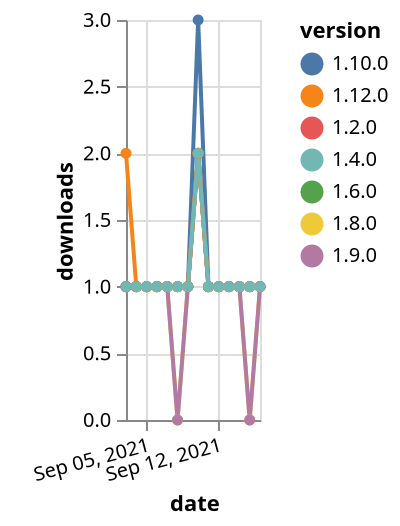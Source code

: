{"$schema": "https://vega.github.io/schema/vega-lite/v5.json", "description": "A simple bar chart with embedded data.", "data": {"values": [{"date": "2021-09-03", "total": 174, "delta": 1, "version": "1.6.0"}, {"date": "2021-09-04", "total": 175, "delta": 1, "version": "1.6.0"}, {"date": "2021-09-05", "total": 176, "delta": 1, "version": "1.6.0"}, {"date": "2021-09-06", "total": 177, "delta": 1, "version": "1.6.0"}, {"date": "2021-09-07", "total": 178, "delta": 1, "version": "1.6.0"}, {"date": "2021-09-08", "total": 179, "delta": 1, "version": "1.6.0"}, {"date": "2021-09-09", "total": 180, "delta": 1, "version": "1.6.0"}, {"date": "2021-09-10", "total": 182, "delta": 2, "version": "1.6.0"}, {"date": "2021-09-11", "total": 183, "delta": 1, "version": "1.6.0"}, {"date": "2021-09-12", "total": 184, "delta": 1, "version": "1.6.0"}, {"date": "2021-09-13", "total": 185, "delta": 1, "version": "1.6.0"}, {"date": "2021-09-14", "total": 186, "delta": 1, "version": "1.6.0"}, {"date": "2021-09-15", "total": 187, "delta": 1, "version": "1.6.0"}, {"date": "2021-09-16", "total": 188, "delta": 1, "version": "1.6.0"}, {"date": "2021-09-03", "total": 158, "delta": 1, "version": "1.8.0"}, {"date": "2021-09-04", "total": 159, "delta": 1, "version": "1.8.0"}, {"date": "2021-09-05", "total": 160, "delta": 1, "version": "1.8.0"}, {"date": "2021-09-06", "total": 161, "delta": 1, "version": "1.8.0"}, {"date": "2021-09-07", "total": 162, "delta": 1, "version": "1.8.0"}, {"date": "2021-09-08", "total": 162, "delta": 0, "version": "1.8.0"}, {"date": "2021-09-09", "total": 163, "delta": 1, "version": "1.8.0"}, {"date": "2021-09-10", "total": 165, "delta": 2, "version": "1.8.0"}, {"date": "2021-09-11", "total": 166, "delta": 1, "version": "1.8.0"}, {"date": "2021-09-12", "total": 167, "delta": 1, "version": "1.8.0"}, {"date": "2021-09-13", "total": 168, "delta": 1, "version": "1.8.0"}, {"date": "2021-09-14", "total": 169, "delta": 1, "version": "1.8.0"}, {"date": "2021-09-15", "total": 169, "delta": 0, "version": "1.8.0"}, {"date": "2021-09-16", "total": 170, "delta": 1, "version": "1.8.0"}, {"date": "2021-09-03", "total": 134, "delta": 1, "version": "1.9.0"}, {"date": "2021-09-04", "total": 135, "delta": 1, "version": "1.9.0"}, {"date": "2021-09-05", "total": 136, "delta": 1, "version": "1.9.0"}, {"date": "2021-09-06", "total": 137, "delta": 1, "version": "1.9.0"}, {"date": "2021-09-07", "total": 138, "delta": 1, "version": "1.9.0"}, {"date": "2021-09-08", "total": 138, "delta": 0, "version": "1.9.0"}, {"date": "2021-09-09", "total": 139, "delta": 1, "version": "1.9.0"}, {"date": "2021-09-10", "total": 141, "delta": 2, "version": "1.9.0"}, {"date": "2021-09-11", "total": 142, "delta": 1, "version": "1.9.0"}, {"date": "2021-09-12", "total": 143, "delta": 1, "version": "1.9.0"}, {"date": "2021-09-13", "total": 144, "delta": 1, "version": "1.9.0"}, {"date": "2021-09-14", "total": 145, "delta": 1, "version": "1.9.0"}, {"date": "2021-09-15", "total": 145, "delta": 0, "version": "1.9.0"}, {"date": "2021-09-16", "total": 146, "delta": 1, "version": "1.9.0"}, {"date": "2021-09-03", "total": 160, "delta": 1, "version": "1.10.0"}, {"date": "2021-09-04", "total": 161, "delta": 1, "version": "1.10.0"}, {"date": "2021-09-05", "total": 162, "delta": 1, "version": "1.10.0"}, {"date": "2021-09-06", "total": 163, "delta": 1, "version": "1.10.0"}, {"date": "2021-09-07", "total": 164, "delta": 1, "version": "1.10.0"}, {"date": "2021-09-08", "total": 165, "delta": 1, "version": "1.10.0"}, {"date": "2021-09-09", "total": 166, "delta": 1, "version": "1.10.0"}, {"date": "2021-09-10", "total": 169, "delta": 3, "version": "1.10.0"}, {"date": "2021-09-11", "total": 170, "delta": 1, "version": "1.10.0"}, {"date": "2021-09-12", "total": 171, "delta": 1, "version": "1.10.0"}, {"date": "2021-09-13", "total": 172, "delta": 1, "version": "1.10.0"}, {"date": "2021-09-14", "total": 173, "delta": 1, "version": "1.10.0"}, {"date": "2021-09-15", "total": 174, "delta": 1, "version": "1.10.0"}, {"date": "2021-09-16", "total": 175, "delta": 1, "version": "1.10.0"}, {"date": "2021-09-03", "total": 213, "delta": 1, "version": "1.2.0"}, {"date": "2021-09-04", "total": 214, "delta": 1, "version": "1.2.0"}, {"date": "2021-09-05", "total": 215, "delta": 1, "version": "1.2.0"}, {"date": "2021-09-06", "total": 216, "delta": 1, "version": "1.2.0"}, {"date": "2021-09-07", "total": 217, "delta": 1, "version": "1.2.0"}, {"date": "2021-09-08", "total": 218, "delta": 1, "version": "1.2.0"}, {"date": "2021-09-09", "total": 219, "delta": 1, "version": "1.2.0"}, {"date": "2021-09-10", "total": 221, "delta": 2, "version": "1.2.0"}, {"date": "2021-09-11", "total": 222, "delta": 1, "version": "1.2.0"}, {"date": "2021-09-12", "total": 223, "delta": 1, "version": "1.2.0"}, {"date": "2021-09-13", "total": 224, "delta": 1, "version": "1.2.0"}, {"date": "2021-09-14", "total": 225, "delta": 1, "version": "1.2.0"}, {"date": "2021-09-15", "total": 226, "delta": 1, "version": "1.2.0"}, {"date": "2021-09-16", "total": 227, "delta": 1, "version": "1.2.0"}, {"date": "2021-09-03", "total": 113, "delta": 2, "version": "1.12.0"}, {"date": "2021-09-04", "total": 114, "delta": 1, "version": "1.12.0"}, {"date": "2021-09-05", "total": 115, "delta": 1, "version": "1.12.0"}, {"date": "2021-09-06", "total": 116, "delta": 1, "version": "1.12.0"}, {"date": "2021-09-07", "total": 117, "delta": 1, "version": "1.12.0"}, {"date": "2021-09-08", "total": 118, "delta": 1, "version": "1.12.0"}, {"date": "2021-09-09", "total": 119, "delta": 1, "version": "1.12.0"}, {"date": "2021-09-10", "total": 121, "delta": 2, "version": "1.12.0"}, {"date": "2021-09-11", "total": 122, "delta": 1, "version": "1.12.0"}, {"date": "2021-09-12", "total": 123, "delta": 1, "version": "1.12.0"}, {"date": "2021-09-13", "total": 124, "delta": 1, "version": "1.12.0"}, {"date": "2021-09-14", "total": 125, "delta": 1, "version": "1.12.0"}, {"date": "2021-09-15", "total": 126, "delta": 1, "version": "1.12.0"}, {"date": "2021-09-16", "total": 127, "delta": 1, "version": "1.12.0"}, {"date": "2021-09-03", "total": 285, "delta": 1, "version": "1.4.0"}, {"date": "2021-09-04", "total": 286, "delta": 1, "version": "1.4.0"}, {"date": "2021-09-05", "total": 287, "delta": 1, "version": "1.4.0"}, {"date": "2021-09-06", "total": 288, "delta": 1, "version": "1.4.0"}, {"date": "2021-09-07", "total": 289, "delta": 1, "version": "1.4.0"}, {"date": "2021-09-08", "total": 290, "delta": 1, "version": "1.4.0"}, {"date": "2021-09-09", "total": 291, "delta": 1, "version": "1.4.0"}, {"date": "2021-09-10", "total": 293, "delta": 2, "version": "1.4.0"}, {"date": "2021-09-11", "total": 294, "delta": 1, "version": "1.4.0"}, {"date": "2021-09-12", "total": 295, "delta": 1, "version": "1.4.0"}, {"date": "2021-09-13", "total": 296, "delta": 1, "version": "1.4.0"}, {"date": "2021-09-14", "total": 297, "delta": 1, "version": "1.4.0"}, {"date": "2021-09-15", "total": 298, "delta": 1, "version": "1.4.0"}, {"date": "2021-09-16", "total": 299, "delta": 1, "version": "1.4.0"}]}, "width": "container", "mark": {"type": "line", "point": {"filled": true}}, "encoding": {"x": {"field": "date", "type": "temporal", "timeUnit": "yearmonthdate", "title": "date", "axis": {"labelAngle": -15}}, "y": {"field": "delta", "type": "quantitative", "title": "downloads"}, "color": {"field": "version", "type": "nominal"}, "tooltip": {"field": "delta"}}}